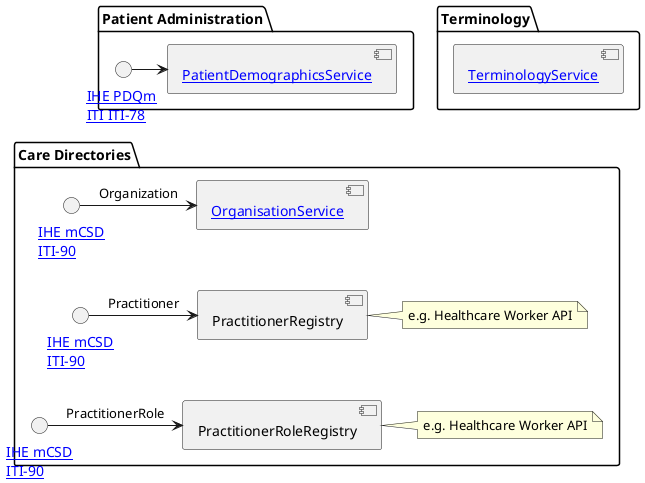 @startuml



package patientAdminisrtration as "Patient Administration" {
  component "[[https://digital.nhs.uk/services/personal-demographics-service PatientDemographicsService]]" as PatientDemographicsService
  interface "[[https://profiles.ihe.net/ITI/PDQm/ITI-78.html IHE PDQm\nITI ITI-78]] " as PDQm

  PDQm -r-> PatientDemographicsService
}


package directories as "Care Directories" {
  component "[[https://digital.nhs.uk/services/organisation-data-service OrganisationService]]" as OrganisationService

  component PractitionerRegistry
  note right
  e.g. Healthcare Worker API
  end note

  component PractitionerRoleRegistry
  note right
  e.g. Healthcare Worker API
  end note

  interface "[[https://profiles.ihe.net/ITI/mCSD/ITI-90.html IHE mCSD\nITI-90]]" as ITI90Org
  interface "[[https://profiles.ihe.net/ITI/mCSD/ITI-90.html IHE mCSD\nITI-90]]" as ITI90Prac
  interface "[[https://profiles.ihe.net/ITI/mCSD/ITI-90.html IHE mCSD\nITI-90]]" as ITI90PracRole

  ITI90Org -r-> OrganisationService : Organization
  ITI90Prac -r-> PractitionerRegistry: Practitioner
  ITI90PracRole -r-> PractitionerRoleRegistry: PractitionerRole

  OrganisationService -d[hidden]- PractitionerRegistry
  PractitionerRegistry -d[hidden]- PractitionerRoleRegistry
}

package Terminology {
 component "[[https://digital.nhs.uk/services/terminology-server TerminologyService]]" as TerminologyService
}

PatientDemographicsService -d[hidden]- OrganisationService


@enduml
